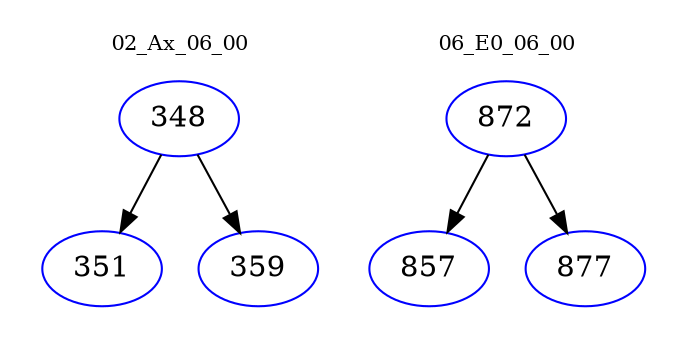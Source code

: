 digraph{
subgraph cluster_0 {
color = white
label = "02_Ax_06_00";
fontsize=10;
T0_348 [label="348", color="blue"]
T0_348 -> T0_351 [color="black"]
T0_351 [label="351", color="blue"]
T0_348 -> T0_359 [color="black"]
T0_359 [label="359", color="blue"]
}
subgraph cluster_1 {
color = white
label = "06_E0_06_00";
fontsize=10;
T1_872 [label="872", color="blue"]
T1_872 -> T1_857 [color="black"]
T1_857 [label="857", color="blue"]
T1_872 -> T1_877 [color="black"]
T1_877 [label="877", color="blue"]
}
}
